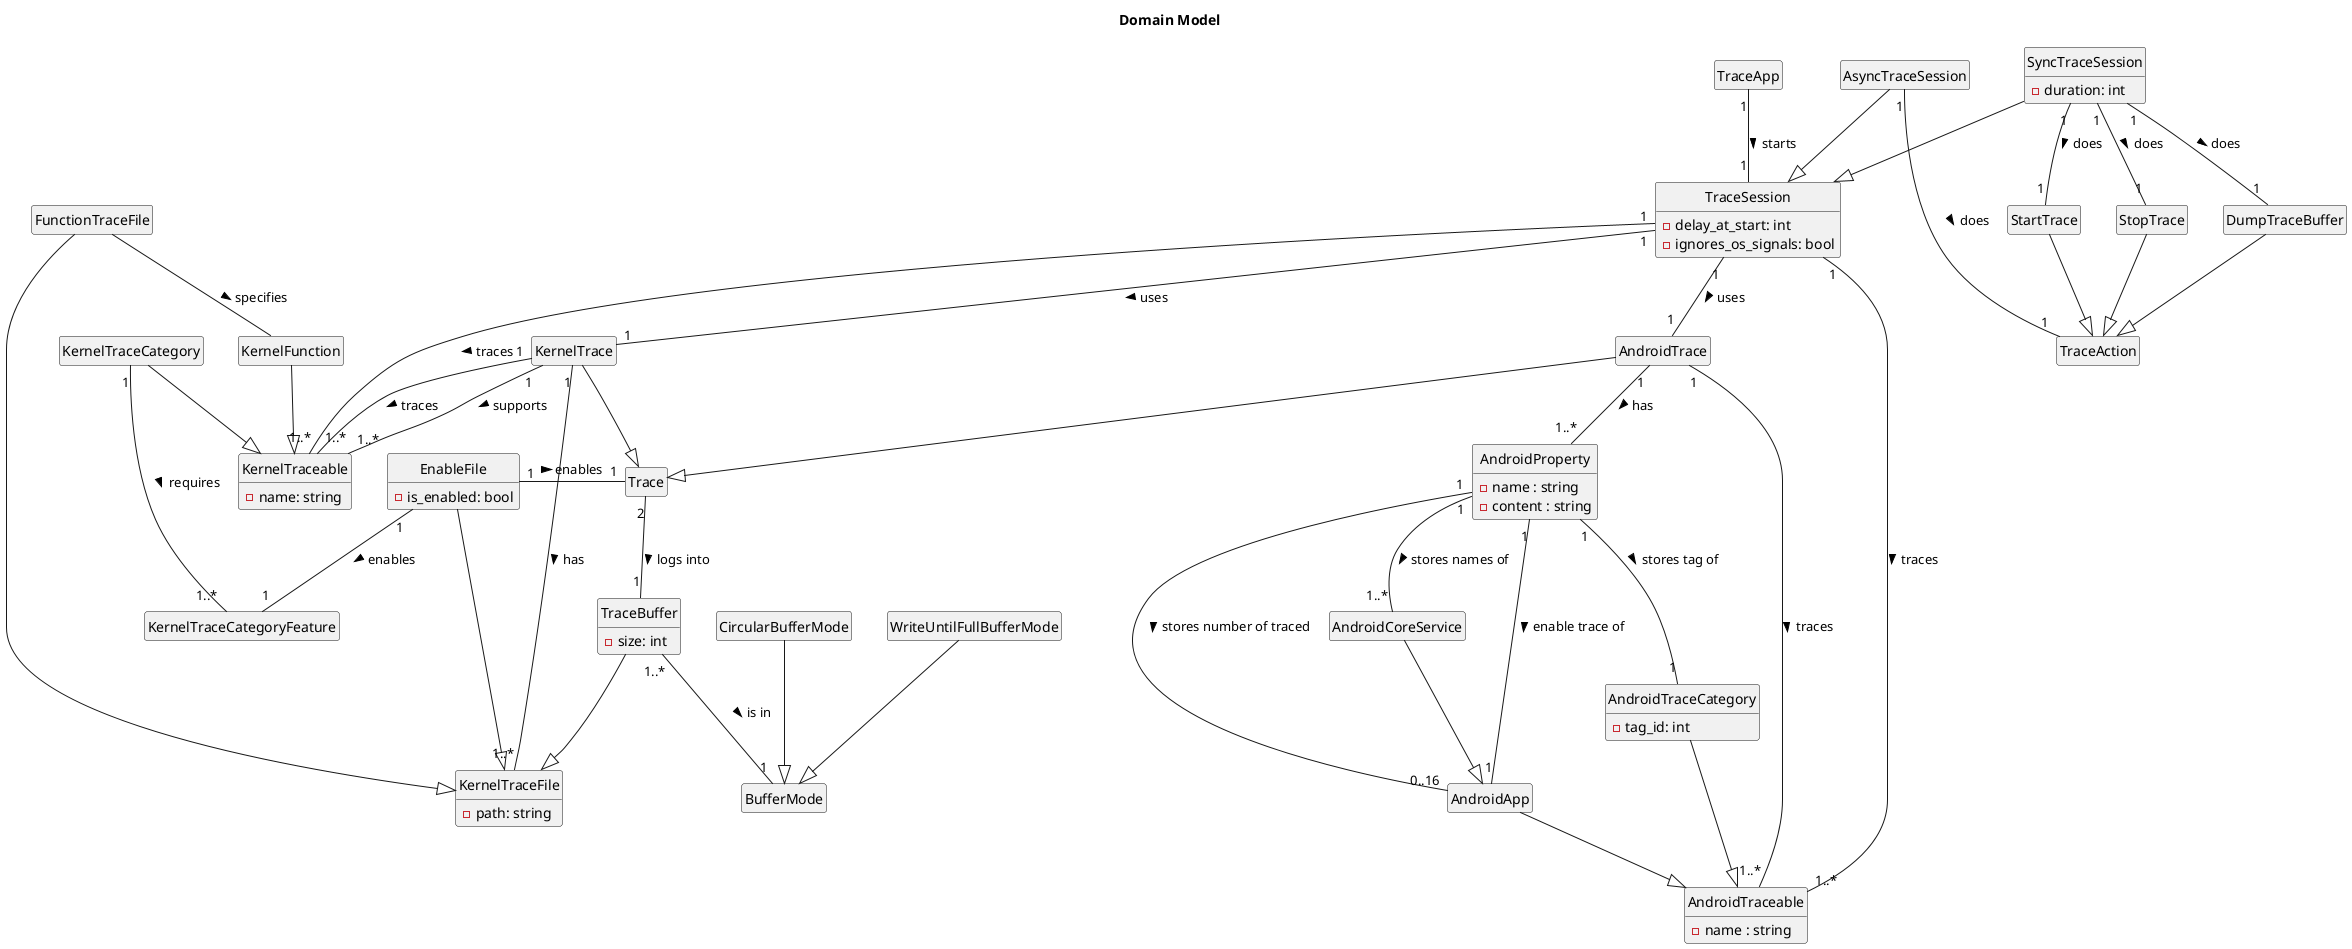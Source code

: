 @startuml

title Domain Model

class KernelTraceCategory {
}
hide KernelTraceCategory circle
hide KernelTraceCategory methods
hide KernelTraceCategory fields

KernelTraceCategory --|> KernelTraceable
KernelTraceCategory "1" -- "1..*" KernelTraceCategoryFeature: requires >

class AndroidTraceCategory {
  - tag_id: int
}
hide AndroidTraceCategory circle
hide AndroidTraceCategory methods

AndroidTraceCategory --|> AndroidTraceable

class KernelTraceFile {
  - path: string
}
hide KernelTraceFile circle
hide KernelTraceFile methods

class EnableFile {
  ' indicates if file enables smth
  - is_enabled: bool
}
hide EnableFile circle
hide EnableFile methods

class KernelTraceCategoryFeature {
}
hide KernelTraceCategoryFeature circle
hide KernelTraceCategoryFeature methods
hide KernelTraceCategoryFeature fields

EnableFile --|> KernelTraceFile
EnableFile "1" -- "1" KernelTraceCategoryFeature: enables >
EnableFile "1" - "1" Trace: enables >

class Trace {
}
hide Trace circle
hide Trace methods
hide Trace fields

Trace "2" -- "1" TraceBuffer: logs into >

class KernelTrace {
}
hide KernelTrace circle
hide KernelTrace methods
hide KernelTrace fields

KernelTrace --|> Trace
KernelTrace "1" -- "1..*" KernelTraceFile: has >
KernelTrace "1" -- "1..*" KernelTraceable: traces >
KernelTrace "1" -- "1..*" KernelTraceable: supports >

class FunctionTraceFile {
}
hide FunctionTraceFile circle
hide FunctionTraceFile methods
hide FunctionTraceFile fields

FunctionTraceFile --|> KernelTraceFile
FunctionTraceFile -- KernelFunction: specifies >

class KernelTraceable {
  - name: string
}
hide KernelTraceable circle
hide KernelTraceable methods

class AndroidTrace {
}
hide AndroidTrace circle
hide AndroidTrace methods
hide AndroidTrace fields

AndroidTrace --|> Trace
AndroidTrace "1" -- "1..*" AndroidTraceable: traces >
AndroidTrace "1" -- "1..*" AndroidProperty: has >

class KernelFunction {
}
hide KernelFunction circle
hide KernelFunction methods
hide KernelFunction fields

KernelFunction --|> KernelTraceable

class AndroidTraceable {
  - name : string
}
hide AndroidTraceable circle
hide AndroidTraceable methods

class AndroidApp {
}
hide AndroidApp circle
hide AndroidApp methods
hide AndroidApp fields

AndroidApp --|> AndroidTraceable

class AndroidCoreService {
}
hide AndroidCoreService circle
hide AndroidCoreService methods
hide AndroidCoreService fields

AndroidCoreService --|> AndroidApp

class AndroidProperty {
  - name : string
  - content : string
}
hide AndroidProperty circle
hide AndroidProperty methods

AndroidProperty "1" -- "1..*" AndroidCoreService: stores names of >
AndroidProperty "1" -- "1" AndroidApp: enable trace of > 
AndroidProperty "1" -- "0..16" AndroidApp: stores number of traced >
AndroidProperty "1" -- "1" AndroidTraceCategory: stores tag of > 

class TraceBuffer {
  - size: int
}
hide TraceBuffer circle
hide TraceBuffer methods

TraceBuffer "1..*" -- "1" BufferMode: is in >
TraceBuffer --|> KernelTraceFile

class BufferMode {
}
hide BufferMode circle
hide BufferMode methods
hide BufferMode fields

class CircularBufferMode {
}
hide CircularBufferMode circle
hide CircularBufferMode methods
hide CircularBufferMode fields

CircularBufferMode --|> BufferMode

class WriteUntilFullBufferMode {
}
hide WriteUntilFullBufferMode circle
hide WriteUntilFullBufferMode methods
hide WriteUntilFullBufferMode fields

WriteUntilFullBufferMode --|> BufferMode

class TraceApp {
}
hide TraceApp circle
hide TraceApp methods
hide TraceApp fields

TraceApp "1" -- "1" TraceSession: starts >

class TraceSession {
  - delay_at_start: int
  - ignores_os_signals: bool
}
hide TraceSession circle
hide TraceSession methods

TraceSession "1" - "1..*" KernelTraceable: traces >
TraceSession "1" - "1..*" AndroidTraceable: traces >
TraceSession "1" -- "1" KernelTrace: uses >
TraceSession "1" -- "1" AndroidTrace: uses >

class AsyncTraceSession {
}
hide AsyncTraceSession circle
hide AsyncTraceSession methods
hide AsyncTraceSession fields

AsyncTraceSession --|> TraceSession
AsyncTraceSession "1" -- "1" TraceAction: does >

class SyncTraceSession {
  - duration: int
}
hide SyncTraceSession circle
hide SyncTraceSession methods

SyncTraceSession --|> TraceSession
SyncTraceSession "1" -- "1" StartTrace: does >
SyncTraceSession "1" -- "1" StopTrace: does >
SyncTraceSession "1" -- "1" DumpTraceBuffer: does >

class TraceAction {
}
hide TraceAction circle
hide TraceAction methods
hide TraceAction fields

class StartTrace {
}
hide StartTrace circle
hide StartTrace methods
hide StartTrace fields

StartTrace --|> TraceAction

class StopTrace {
}
hide StopTrace circle
hide StopTrace methods
hide StopTrace fields

StopTrace --|> TraceAction

class DumpTraceBuffer {
}
hide DumpTraceBuffer circle
hide DumpTraceBuffer methods
hide DumpTraceBuffer fields

DumpTraceBuffer --|> TraceAction

' TODO
' TraceBuffer (size, circular)
' TraceSession (mode-(async-(action-(start,dump,stop)),sync),ignore_signals,duration,initial_sleep)

@enduml